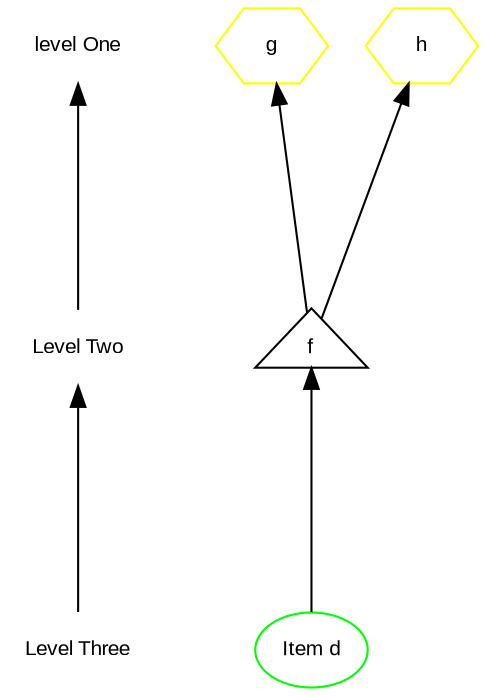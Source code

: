 //Header
digraph G {
node [shape=box,fontname="Arial",fontsize="10"];
edge [fontname="Arial",fontsize="8"];
ranksep=1.5;
rankdir=BT;
concentrate=true;

//Ranking Enumeration
node [shape=plaintext,fontname="Arial",fontsize="10"];
{ "Level Three" -> "Level Two" -> "level One" }

//Declarations
Item_d [label="Item d" shape=ellipse color="green"];
f [label="f" shape=triangle color="black"];
g [label="g" shape=hexagon color="yellow"];
h [label="h" shape=hexagon color="yellow"];


//Ranking groupings
{ rank = same; "Level Three"; "Item_d"; }
{ rank = same; "Level Two"; "f"; }
{ rank = same; "level One"; "g"; "h"; }


//Dependencies
Item_d -> f;
f -> g;
f -> h;


}
